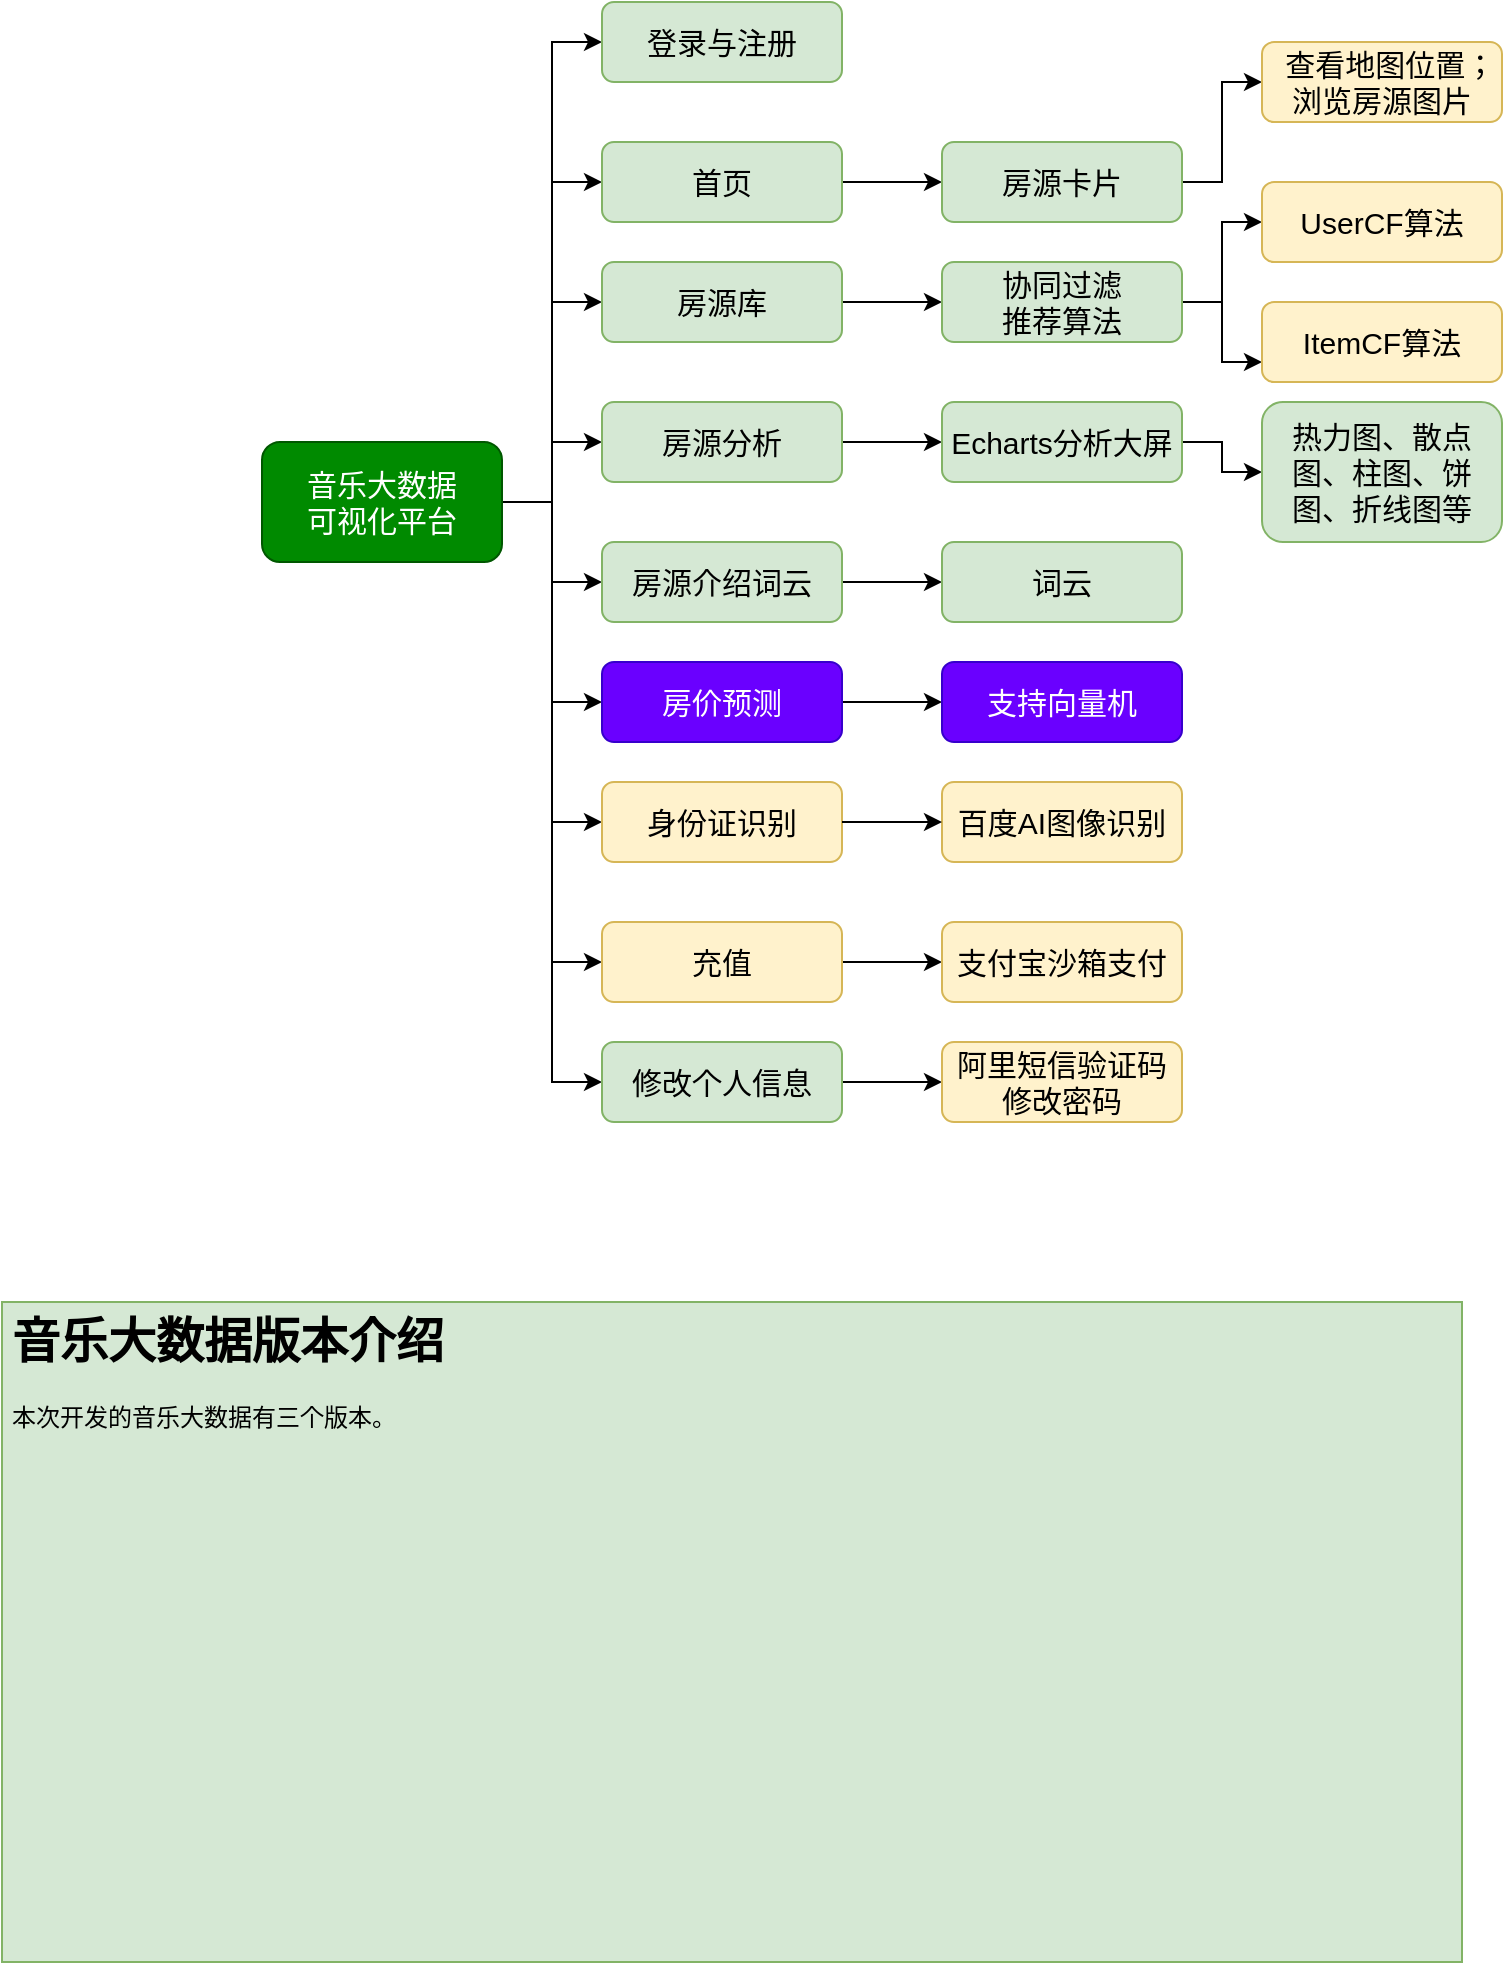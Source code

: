 <mxfile version="17.4.6" type="github">
  <diagram id="v9VeEew0eSVK_gECYCmD" name="Page-1">
    <mxGraphModel dx="1327" dy="733" grid="1" gridSize="10" guides="1" tooltips="1" connect="1" arrows="1" fold="1" page="1" pageScale="1" pageWidth="827" pageHeight="1169" math="0" shadow="0">
      <root>
        <mxCell id="0" />
        <mxCell id="1" parent="0" />
        <mxCell id="GBpQVhTk9KxDPRQjgbmB-8" style="edgeStyle=orthogonalEdgeStyle;rounded=0;orthogonalLoop=1;jettySize=auto;html=1;exitX=1;exitY=0.5;exitDx=0;exitDy=0;entryX=0;entryY=0.5;entryDx=0;entryDy=0;" parent="1" source="GBpQVhTk9KxDPRQjgbmB-1" target="GBpQVhTk9KxDPRQjgbmB-3" edge="1">
          <mxGeometry relative="1" as="geometry" />
        </mxCell>
        <mxCell id="GBpQVhTk9KxDPRQjgbmB-9" style="edgeStyle=orthogonalEdgeStyle;rounded=0;orthogonalLoop=1;jettySize=auto;html=1;exitX=1;exitY=0.5;exitDx=0;exitDy=0;entryX=0;entryY=0.5;entryDx=0;entryDy=0;" parent="1" source="GBpQVhTk9KxDPRQjgbmB-1" target="GBpQVhTk9KxDPRQjgbmB-2" edge="1">
          <mxGeometry relative="1" as="geometry" />
        </mxCell>
        <mxCell id="GBpQVhTk9KxDPRQjgbmB-10" style="edgeStyle=orthogonalEdgeStyle;rounded=0;orthogonalLoop=1;jettySize=auto;html=1;exitX=1;exitY=0.5;exitDx=0;exitDy=0;entryX=0;entryY=0.5;entryDx=0;entryDy=0;" parent="1" source="GBpQVhTk9KxDPRQjgbmB-1" target="GBpQVhTk9KxDPRQjgbmB-4" edge="1">
          <mxGeometry relative="1" as="geometry" />
        </mxCell>
        <mxCell id="GBpQVhTk9KxDPRQjgbmB-11" style="edgeStyle=orthogonalEdgeStyle;rounded=0;orthogonalLoop=1;jettySize=auto;html=1;exitX=1;exitY=0.5;exitDx=0;exitDy=0;entryX=0;entryY=0.5;entryDx=0;entryDy=0;" parent="1" source="GBpQVhTk9KxDPRQjgbmB-1" target="GBpQVhTk9KxDPRQjgbmB-6" edge="1">
          <mxGeometry relative="1" as="geometry" />
        </mxCell>
        <mxCell id="GBpQVhTk9KxDPRQjgbmB-12" style="edgeStyle=orthogonalEdgeStyle;rounded=0;orthogonalLoop=1;jettySize=auto;html=1;exitX=1;exitY=0.5;exitDx=0;exitDy=0;entryX=0;entryY=0.5;entryDx=0;entryDy=0;" parent="1" source="GBpQVhTk9KxDPRQjgbmB-1" target="GBpQVhTk9KxDPRQjgbmB-7" edge="1">
          <mxGeometry relative="1" as="geometry" />
        </mxCell>
        <mxCell id="SLsrdyDVqO_aE2-8c7I_-2" style="edgeStyle=orthogonalEdgeStyle;rounded=0;orthogonalLoop=1;jettySize=auto;html=1;exitX=1;exitY=0.5;exitDx=0;exitDy=0;entryX=0;entryY=0.5;entryDx=0;entryDy=0;" parent="1" source="GBpQVhTk9KxDPRQjgbmB-1" target="SLsrdyDVqO_aE2-8c7I_-1" edge="1">
          <mxGeometry relative="1" as="geometry" />
        </mxCell>
        <mxCell id="ySN6mnR29yhOzEf8zuOG-4" style="edgeStyle=orthogonalEdgeStyle;rounded=0;orthogonalLoop=1;jettySize=auto;html=1;exitX=1;exitY=0.5;exitDx=0;exitDy=0;entryX=0;entryY=0.5;entryDx=0;entryDy=0;" parent="1" source="GBpQVhTk9KxDPRQjgbmB-1" target="ySN6mnR29yhOzEf8zuOG-3" edge="1">
          <mxGeometry relative="1" as="geometry" />
        </mxCell>
        <mxCell id="HFXg7WAJ4wF_oNfZ3qlw-3" style="edgeStyle=orthogonalEdgeStyle;rounded=0;orthogonalLoop=1;jettySize=auto;html=1;exitX=1;exitY=0.5;exitDx=0;exitDy=0;entryX=0;entryY=0.5;entryDx=0;entryDy=0;" parent="1" source="GBpQVhTk9KxDPRQjgbmB-1" target="HFXg7WAJ4wF_oNfZ3qlw-1" edge="1">
          <mxGeometry relative="1" as="geometry" />
        </mxCell>
        <mxCell id="jjqic0Zd3Pl6mNutcF7V-3" style="edgeStyle=orthogonalEdgeStyle;rounded=0;orthogonalLoop=1;jettySize=auto;html=1;exitX=1;exitY=0.5;exitDx=0;exitDy=0;entryX=0;entryY=0.5;entryDx=0;entryDy=0;fontSize=15;" parent="1" source="GBpQVhTk9KxDPRQjgbmB-1" target="jjqic0Zd3Pl6mNutcF7V-1" edge="1">
          <mxGeometry relative="1" as="geometry" />
        </mxCell>
        <mxCell id="GBpQVhTk9KxDPRQjgbmB-1" value="音乐大数据&lt;br&gt;可视化平台" style="rounded=1;whiteSpace=wrap;html=1;fontSize=15;fillColor=#008a00;strokeColor=#005700;fontColor=#ffffff;" parent="1" vertex="1">
          <mxGeometry x="160" y="260" width="120" height="60" as="geometry" />
        </mxCell>
        <mxCell id="GBpQVhTk9KxDPRQjgbmB-15" style="edgeStyle=orthogonalEdgeStyle;rounded=0;orthogonalLoop=1;jettySize=auto;html=1;exitX=1;exitY=0.5;exitDx=0;exitDy=0;entryX=0;entryY=0.5;entryDx=0;entryDy=0;" parent="1" source="GBpQVhTk9KxDPRQjgbmB-2" target="GBpQVhTk9KxDPRQjgbmB-5" edge="1">
          <mxGeometry relative="1" as="geometry" />
        </mxCell>
        <mxCell id="GBpQVhTk9KxDPRQjgbmB-2" value="首页" style="rounded=1;whiteSpace=wrap;html=1;fontSize=15;fillColor=#d5e8d4;strokeColor=#82b366;" parent="1" vertex="1">
          <mxGeometry x="330" y="110" width="120" height="40" as="geometry" />
        </mxCell>
        <mxCell id="GBpQVhTk9KxDPRQjgbmB-3" value="登录与注册" style="rounded=1;whiteSpace=wrap;html=1;fontSize=15;fillColor=#d5e8d4;strokeColor=#82b366;" parent="1" vertex="1">
          <mxGeometry x="330" y="40" width="120" height="40" as="geometry" />
        </mxCell>
        <mxCell id="GBpQVhTk9KxDPRQjgbmB-16" style="edgeStyle=orthogonalEdgeStyle;rounded=0;orthogonalLoop=1;jettySize=auto;html=1;exitX=1;exitY=0.5;exitDx=0;exitDy=0;entryX=0;entryY=0.5;entryDx=0;entryDy=0;" parent="1" source="GBpQVhTk9KxDPRQjgbmB-4" target="GBpQVhTk9KxDPRQjgbmB-14" edge="1">
          <mxGeometry relative="1" as="geometry" />
        </mxCell>
        <mxCell id="GBpQVhTk9KxDPRQjgbmB-4" value="房源分析" style="rounded=1;whiteSpace=wrap;html=1;fontSize=15;fillColor=#d5e8d4;strokeColor=#82b366;" parent="1" vertex="1">
          <mxGeometry x="330" y="240" width="120" height="40" as="geometry" />
        </mxCell>
        <mxCell id="HFXg7WAJ4wF_oNfZ3qlw-6" style="edgeStyle=orthogonalEdgeStyle;rounded=0;orthogonalLoop=1;jettySize=auto;html=1;exitX=1;exitY=0.5;exitDx=0;exitDy=0;entryX=0;entryY=0.5;entryDx=0;entryDy=0;" parent="1" source="GBpQVhTk9KxDPRQjgbmB-5" target="HFXg7WAJ4wF_oNfZ3qlw-5" edge="1">
          <mxGeometry relative="1" as="geometry" />
        </mxCell>
        <mxCell id="GBpQVhTk9KxDPRQjgbmB-5" value="房源卡片" style="rounded=1;whiteSpace=wrap;html=1;fontSize=15;fillColor=#d5e8d4;strokeColor=#82b366;" parent="1" vertex="1">
          <mxGeometry x="500" y="110" width="120" height="40" as="geometry" />
        </mxCell>
        <mxCell id="GBpQVhTk9KxDPRQjgbmB-18" style="edgeStyle=orthogonalEdgeStyle;rounded=0;orthogonalLoop=1;jettySize=auto;html=1;exitX=1;exitY=0.5;exitDx=0;exitDy=0;entryX=0;entryY=0.5;entryDx=0;entryDy=0;" parent="1" source="GBpQVhTk9KxDPRQjgbmB-6" target="GBpQVhTk9KxDPRQjgbmB-13" edge="1">
          <mxGeometry relative="1" as="geometry" />
        </mxCell>
        <mxCell id="GBpQVhTk9KxDPRQjgbmB-6" value="房源介绍词云" style="rounded=1;whiteSpace=wrap;html=1;fontSize=15;fillColor=#d5e8d4;strokeColor=#82b366;" parent="1" vertex="1">
          <mxGeometry x="330" y="310" width="120" height="40" as="geometry" />
        </mxCell>
        <mxCell id="GBpQVhTk9KxDPRQjgbmB-7" value="身份证识别" style="rounded=1;whiteSpace=wrap;html=1;fontSize=15;fillColor=#fff2cc;strokeColor=#d6b656;" parent="1" vertex="1">
          <mxGeometry x="330" y="430" width="120" height="40" as="geometry" />
        </mxCell>
        <mxCell id="GBpQVhTk9KxDPRQjgbmB-13" value="词云" style="rounded=1;whiteSpace=wrap;html=1;fontSize=15;fillColor=#d5e8d4;strokeColor=#82b366;" parent="1" vertex="1">
          <mxGeometry x="500" y="310" width="120" height="40" as="geometry" />
        </mxCell>
        <mxCell id="EjBGtmn64PD8jTdNR0ln-2" style="edgeStyle=orthogonalEdgeStyle;rounded=0;orthogonalLoop=1;jettySize=auto;html=1;exitX=1;exitY=0.5;exitDx=0;exitDy=0;entryX=0;entryY=0.5;entryDx=0;entryDy=0;" parent="1" source="GBpQVhTk9KxDPRQjgbmB-14" target="EjBGtmn64PD8jTdNR0ln-1" edge="1">
          <mxGeometry relative="1" as="geometry" />
        </mxCell>
        <mxCell id="GBpQVhTk9KxDPRQjgbmB-14" value="Echarts分析大屏" style="rounded=1;whiteSpace=wrap;html=1;fontSize=15;fillColor=#d5e8d4;strokeColor=#82b366;" parent="1" vertex="1">
          <mxGeometry x="500" y="240" width="120" height="40" as="geometry" />
        </mxCell>
        <mxCell id="SLsrdyDVqO_aE2-8c7I_-6" value="" style="edgeStyle=orthogonalEdgeStyle;rounded=0;orthogonalLoop=1;jettySize=auto;html=1;" parent="1" source="SLsrdyDVqO_aE2-8c7I_-1" target="SLsrdyDVqO_aE2-8c7I_-5" edge="1">
          <mxGeometry relative="1" as="geometry" />
        </mxCell>
        <mxCell id="SLsrdyDVqO_aE2-8c7I_-1" value="房源库" style="rounded=1;whiteSpace=wrap;html=1;fontSize=15;fillColor=#d5e8d4;strokeColor=#82b366;" parent="1" vertex="1">
          <mxGeometry x="330" y="170" width="120" height="40" as="geometry" />
        </mxCell>
        <mxCell id="ySN6mnR29yhOzEf8zuOG-7" style="edgeStyle=orthogonalEdgeStyle;rounded=0;orthogonalLoop=1;jettySize=auto;html=1;exitX=1;exitY=0.5;exitDx=0;exitDy=0;entryX=0;entryY=0.5;entryDx=0;entryDy=0;" parent="1" source="SLsrdyDVqO_aE2-8c7I_-5" target="ySN6mnR29yhOzEf8zuOG-5" edge="1">
          <mxGeometry relative="1" as="geometry" />
        </mxCell>
        <mxCell id="ySN6mnR29yhOzEf8zuOG-8" style="edgeStyle=orthogonalEdgeStyle;rounded=0;orthogonalLoop=1;jettySize=auto;html=1;exitX=1;exitY=0.5;exitDx=0;exitDy=0;entryX=0;entryY=0.75;entryDx=0;entryDy=0;" parent="1" source="SLsrdyDVqO_aE2-8c7I_-5" target="ySN6mnR29yhOzEf8zuOG-6" edge="1">
          <mxGeometry relative="1" as="geometry" />
        </mxCell>
        <mxCell id="SLsrdyDVqO_aE2-8c7I_-5" value="协同过滤&lt;br&gt;推荐算法" style="rounded=1;whiteSpace=wrap;html=1;fontSize=15;fillColor=#d5e8d4;strokeColor=#82b366;" parent="1" vertex="1">
          <mxGeometry x="500" y="170" width="120" height="40" as="geometry" />
        </mxCell>
        <mxCell id="ySN6mnR29yhOzEf8zuOG-1" value="百度AI图像识别" style="rounded=1;whiteSpace=wrap;html=1;fontSize=15;fillColor=#fff2cc;strokeColor=#d6b656;" parent="1" vertex="1">
          <mxGeometry x="500" y="430" width="120" height="40" as="geometry" />
        </mxCell>
        <mxCell id="ySN6mnR29yhOzEf8zuOG-2" style="edgeStyle=orthogonalEdgeStyle;rounded=0;orthogonalLoop=1;jettySize=auto;html=1;exitX=1;exitY=0.5;exitDx=0;exitDy=0;" parent="1" source="GBpQVhTk9KxDPRQjgbmB-7" edge="1">
          <mxGeometry relative="1" as="geometry">
            <mxPoint x="460" y="390" as="sourcePoint" />
            <mxPoint x="500" y="450" as="targetPoint" />
          </mxGeometry>
        </mxCell>
        <mxCell id="EjBGtmn64PD8jTdNR0ln-4" style="edgeStyle=orthogonalEdgeStyle;rounded=0;orthogonalLoop=1;jettySize=auto;html=1;exitX=1;exitY=0.5;exitDx=0;exitDy=0;entryX=0;entryY=0.5;entryDx=0;entryDy=0;" parent="1" source="ySN6mnR29yhOzEf8zuOG-3" target="EjBGtmn64PD8jTdNR0ln-3" edge="1">
          <mxGeometry relative="1" as="geometry" />
        </mxCell>
        <mxCell id="ySN6mnR29yhOzEf8zuOG-3" value="修改个人信息" style="rounded=1;whiteSpace=wrap;html=1;fontSize=15;fillColor=#d5e8d4;strokeColor=#82b366;" parent="1" vertex="1">
          <mxGeometry x="330" y="560" width="120" height="40" as="geometry" />
        </mxCell>
        <mxCell id="ySN6mnR29yhOzEf8zuOG-5" value="UserCF算法" style="rounded=1;whiteSpace=wrap;html=1;fontSize=15;fillColor=#fff2cc;strokeColor=#d6b656;" parent="1" vertex="1">
          <mxGeometry x="660" y="130" width="120" height="40" as="geometry" />
        </mxCell>
        <mxCell id="ySN6mnR29yhOzEf8zuOG-6" value="ItemCF算法" style="rounded=1;whiteSpace=wrap;html=1;fontSize=15;fillColor=#fff2cc;strokeColor=#d6b656;" parent="1" vertex="1">
          <mxGeometry x="660" y="190" width="120" height="40" as="geometry" />
        </mxCell>
        <mxCell id="HFXg7WAJ4wF_oNfZ3qlw-4" style="edgeStyle=orthogonalEdgeStyle;rounded=0;orthogonalLoop=1;jettySize=auto;html=1;exitX=1;exitY=0.5;exitDx=0;exitDy=0;entryX=0;entryY=0.5;entryDx=0;entryDy=0;" parent="1" source="HFXg7WAJ4wF_oNfZ3qlw-1" target="HFXg7WAJ4wF_oNfZ3qlw-2" edge="1">
          <mxGeometry relative="1" as="geometry" />
        </mxCell>
        <mxCell id="HFXg7WAJ4wF_oNfZ3qlw-1" value="充值" style="rounded=1;whiteSpace=wrap;html=1;fontSize=15;fillColor=#fff2cc;strokeColor=#d6b656;" parent="1" vertex="1">
          <mxGeometry x="330" y="500" width="120" height="40" as="geometry" />
        </mxCell>
        <mxCell id="HFXg7WAJ4wF_oNfZ3qlw-2" value="支付宝沙箱支付" style="rounded=1;whiteSpace=wrap;html=1;fontSize=15;fillColor=#fff2cc;strokeColor=#d6b656;" parent="1" vertex="1">
          <mxGeometry x="500" y="500" width="120" height="40" as="geometry" />
        </mxCell>
        <mxCell id="HFXg7WAJ4wF_oNfZ3qlw-5" value="&amp;nbsp; 查看地图位置；浏览房源图片" style="rounded=1;whiteSpace=wrap;html=1;fontSize=15;fillColor=#fff2cc;strokeColor=#d6b656;" parent="1" vertex="1">
          <mxGeometry x="660" y="60" width="120" height="40" as="geometry" />
        </mxCell>
        <mxCell id="EjBGtmn64PD8jTdNR0ln-1" value="热力图、散点图、柱图、饼图、折线图等" style="rounded=1;whiteSpace=wrap;html=1;fontSize=15;fillColor=#d5e8d4;strokeColor=#82b366;" parent="1" vertex="1">
          <mxGeometry x="660" y="240" width="120" height="70" as="geometry" />
        </mxCell>
        <mxCell id="EjBGtmn64PD8jTdNR0ln-3" value="阿里短信验证码修改密码" style="rounded=1;whiteSpace=wrap;html=1;fontSize=15;fillColor=#fff2cc;strokeColor=#d6b656;" parent="1" vertex="1">
          <mxGeometry x="500" y="560" width="120" height="40" as="geometry" />
        </mxCell>
        <mxCell id="jjqic0Zd3Pl6mNutcF7V-4" style="edgeStyle=orthogonalEdgeStyle;rounded=0;orthogonalLoop=1;jettySize=auto;html=1;exitX=1;exitY=0.5;exitDx=0;exitDy=0;entryX=0;entryY=0.5;entryDx=0;entryDy=0;fontSize=15;" parent="1" source="jjqic0Zd3Pl6mNutcF7V-1" target="jjqic0Zd3Pl6mNutcF7V-2" edge="1">
          <mxGeometry relative="1" as="geometry" />
        </mxCell>
        <mxCell id="jjqic0Zd3Pl6mNutcF7V-1" value="房价预测" style="rounded=1;whiteSpace=wrap;html=1;fontSize=15;fillColor=#6a00ff;strokeColor=#3700CC;fontColor=#ffffff;" parent="1" vertex="1">
          <mxGeometry x="330" y="370" width="120" height="40" as="geometry" />
        </mxCell>
        <mxCell id="jjqic0Zd3Pl6mNutcF7V-2" value="支持向量机" style="rounded=1;whiteSpace=wrap;html=1;fontSize=15;fillColor=#6a00ff;strokeColor=#3700CC;fontColor=#ffffff;" parent="1" vertex="1">
          <mxGeometry x="500" y="370" width="120" height="40" as="geometry" />
        </mxCell>
        <mxCell id="z8FbhvkW46ZyqsgCDVF_-2" value="&lt;h1&gt;音乐大数据版本介绍&lt;/h1&gt;&lt;p&gt;本次开发的音乐大数据有三个版本。&lt;/p&gt;&lt;p&gt;&lt;br&gt;&lt;/p&gt;" style="text;html=1;strokeColor=#82b366;fillColor=#d5e8d4;spacing=5;spacingTop=-20;whiteSpace=wrap;overflow=hidden;rounded=0;" vertex="1" parent="1">
          <mxGeometry x="30" y="690" width="730" height="330" as="geometry" />
        </mxCell>
      </root>
    </mxGraphModel>
  </diagram>
</mxfile>
